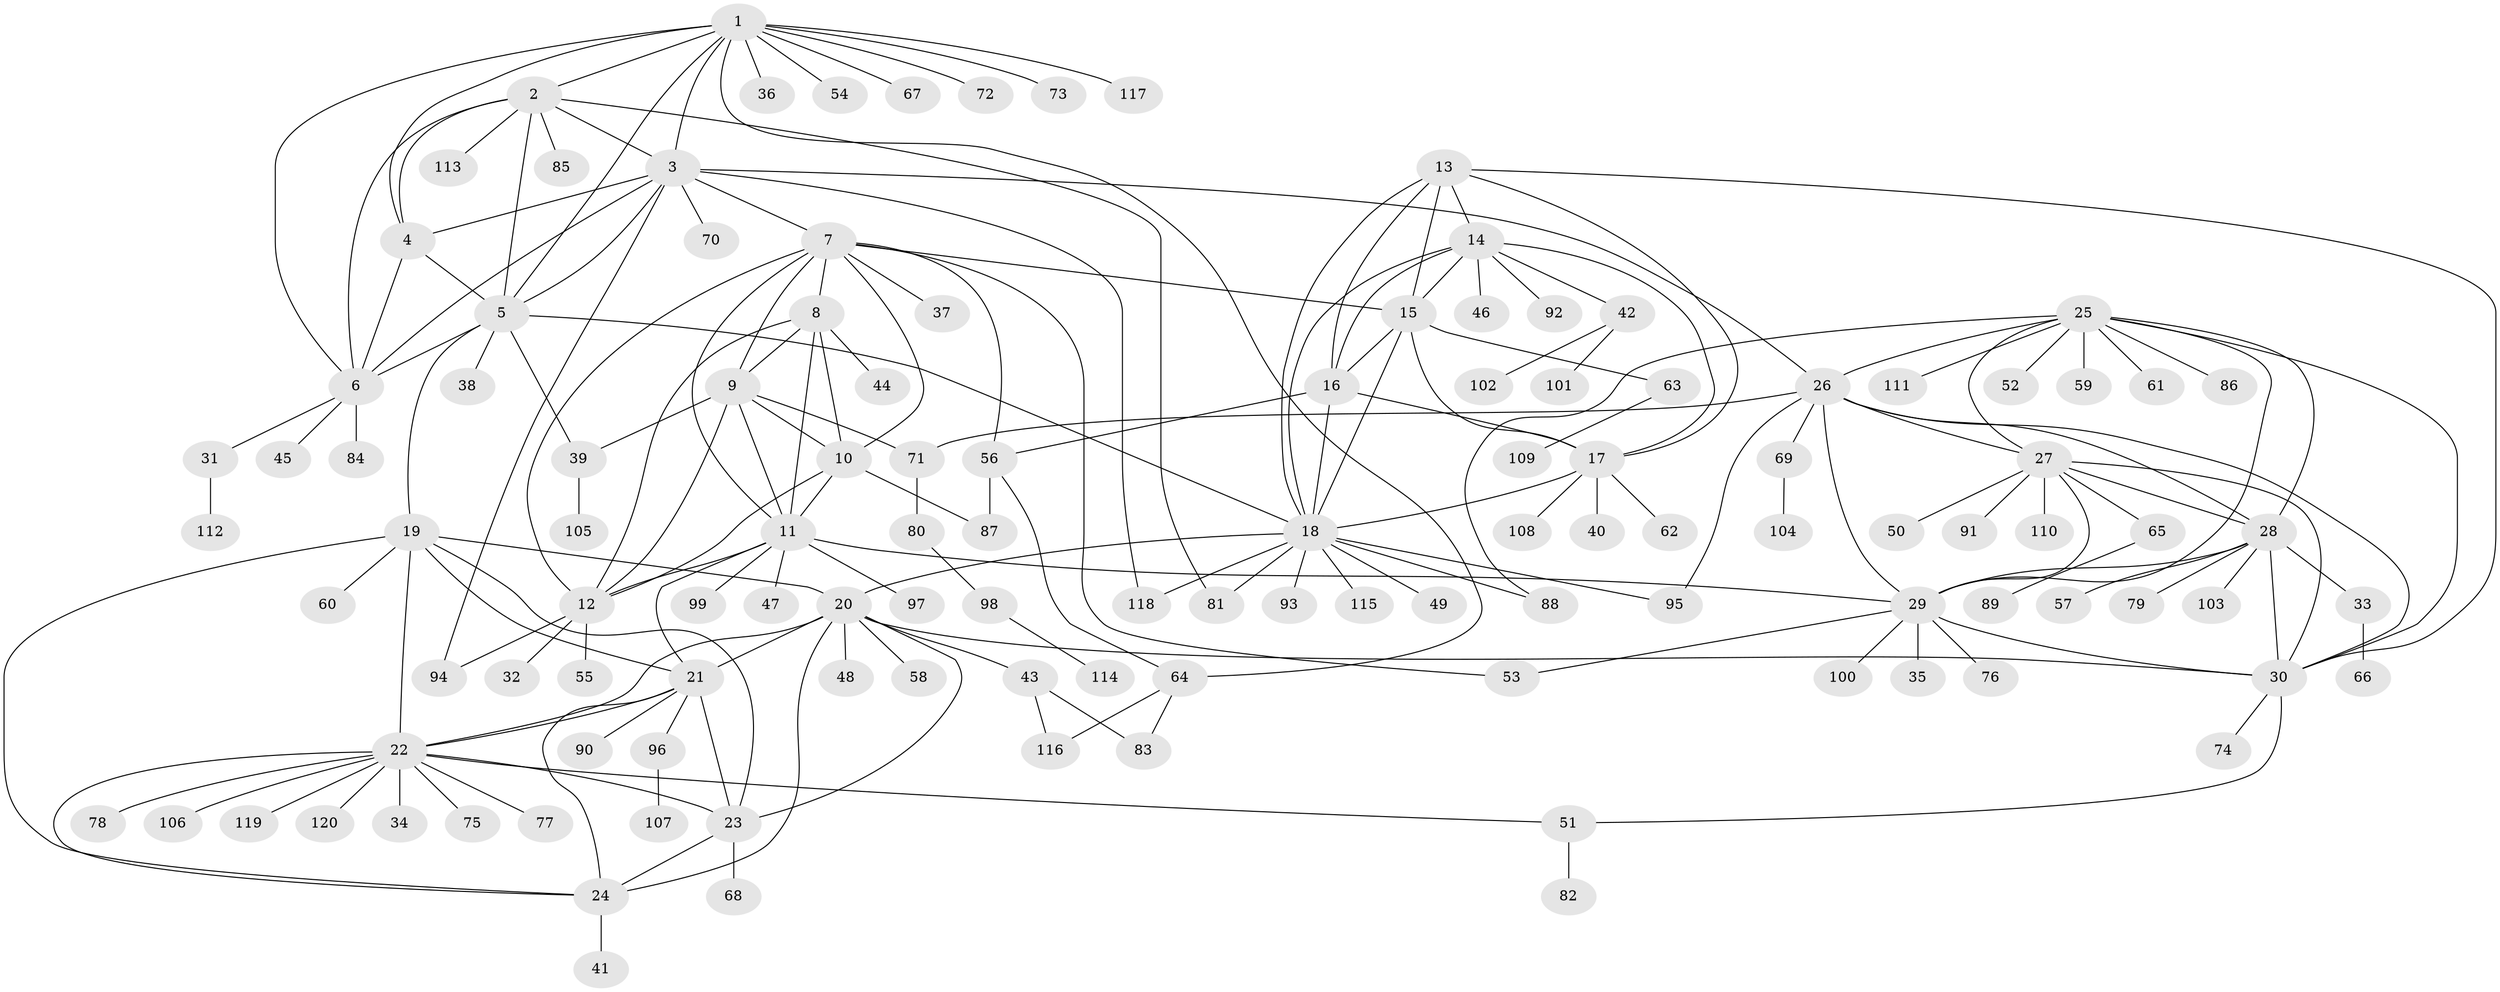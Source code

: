 // Generated by graph-tools (version 1.1) at 2025/56/03/09/25 04:56:06]
// undirected, 120 vertices, 189 edges
graph export_dot {
graph [start="1"]
  node [color=gray90,style=filled];
  1;
  2;
  3;
  4;
  5;
  6;
  7;
  8;
  9;
  10;
  11;
  12;
  13;
  14;
  15;
  16;
  17;
  18;
  19;
  20;
  21;
  22;
  23;
  24;
  25;
  26;
  27;
  28;
  29;
  30;
  31;
  32;
  33;
  34;
  35;
  36;
  37;
  38;
  39;
  40;
  41;
  42;
  43;
  44;
  45;
  46;
  47;
  48;
  49;
  50;
  51;
  52;
  53;
  54;
  55;
  56;
  57;
  58;
  59;
  60;
  61;
  62;
  63;
  64;
  65;
  66;
  67;
  68;
  69;
  70;
  71;
  72;
  73;
  74;
  75;
  76;
  77;
  78;
  79;
  80;
  81;
  82;
  83;
  84;
  85;
  86;
  87;
  88;
  89;
  90;
  91;
  92;
  93;
  94;
  95;
  96;
  97;
  98;
  99;
  100;
  101;
  102;
  103;
  104;
  105;
  106;
  107;
  108;
  109;
  110;
  111;
  112;
  113;
  114;
  115;
  116;
  117;
  118;
  119;
  120;
  1 -- 2;
  1 -- 3;
  1 -- 4;
  1 -- 5;
  1 -- 6;
  1 -- 36;
  1 -- 54;
  1 -- 64;
  1 -- 67;
  1 -- 72;
  1 -- 73;
  1 -- 117;
  2 -- 3;
  2 -- 4;
  2 -- 5;
  2 -- 6;
  2 -- 81;
  2 -- 85;
  2 -- 113;
  3 -- 4;
  3 -- 5;
  3 -- 6;
  3 -- 7;
  3 -- 26;
  3 -- 70;
  3 -- 94;
  3 -- 118;
  4 -- 5;
  4 -- 6;
  5 -- 6;
  5 -- 18;
  5 -- 19;
  5 -- 38;
  5 -- 39;
  6 -- 31;
  6 -- 45;
  6 -- 84;
  7 -- 8;
  7 -- 9;
  7 -- 10;
  7 -- 11;
  7 -- 12;
  7 -- 15;
  7 -- 37;
  7 -- 53;
  7 -- 56;
  8 -- 9;
  8 -- 10;
  8 -- 11;
  8 -- 12;
  8 -- 44;
  9 -- 10;
  9 -- 11;
  9 -- 12;
  9 -- 39;
  9 -- 71;
  10 -- 11;
  10 -- 12;
  10 -- 87;
  11 -- 12;
  11 -- 21;
  11 -- 29;
  11 -- 47;
  11 -- 97;
  11 -- 99;
  12 -- 32;
  12 -- 55;
  12 -- 94;
  13 -- 14;
  13 -- 15;
  13 -- 16;
  13 -- 17;
  13 -- 18;
  13 -- 30;
  14 -- 15;
  14 -- 16;
  14 -- 17;
  14 -- 18;
  14 -- 42;
  14 -- 46;
  14 -- 92;
  15 -- 16;
  15 -- 17;
  15 -- 18;
  15 -- 63;
  16 -- 17;
  16 -- 18;
  16 -- 56;
  17 -- 18;
  17 -- 40;
  17 -- 62;
  17 -- 108;
  18 -- 20;
  18 -- 49;
  18 -- 81;
  18 -- 88;
  18 -- 93;
  18 -- 95;
  18 -- 115;
  18 -- 118;
  19 -- 20;
  19 -- 21;
  19 -- 22;
  19 -- 23;
  19 -- 24;
  19 -- 60;
  20 -- 21;
  20 -- 22;
  20 -- 23;
  20 -- 24;
  20 -- 30;
  20 -- 43;
  20 -- 48;
  20 -- 58;
  21 -- 22;
  21 -- 23;
  21 -- 24;
  21 -- 90;
  21 -- 96;
  22 -- 23;
  22 -- 24;
  22 -- 34;
  22 -- 51;
  22 -- 75;
  22 -- 77;
  22 -- 78;
  22 -- 106;
  22 -- 119;
  22 -- 120;
  23 -- 24;
  23 -- 68;
  24 -- 41;
  25 -- 26;
  25 -- 27;
  25 -- 28;
  25 -- 29;
  25 -- 30;
  25 -- 52;
  25 -- 59;
  25 -- 61;
  25 -- 86;
  25 -- 88;
  25 -- 111;
  26 -- 27;
  26 -- 28;
  26 -- 29;
  26 -- 30;
  26 -- 69;
  26 -- 71;
  26 -- 95;
  27 -- 28;
  27 -- 29;
  27 -- 30;
  27 -- 50;
  27 -- 65;
  27 -- 91;
  27 -- 110;
  28 -- 29;
  28 -- 30;
  28 -- 33;
  28 -- 57;
  28 -- 79;
  28 -- 103;
  29 -- 30;
  29 -- 35;
  29 -- 53;
  29 -- 76;
  29 -- 100;
  30 -- 51;
  30 -- 74;
  31 -- 112;
  33 -- 66;
  39 -- 105;
  42 -- 101;
  42 -- 102;
  43 -- 83;
  43 -- 116;
  51 -- 82;
  56 -- 64;
  56 -- 87;
  63 -- 109;
  64 -- 83;
  64 -- 116;
  65 -- 89;
  69 -- 104;
  71 -- 80;
  80 -- 98;
  96 -- 107;
  98 -- 114;
}
